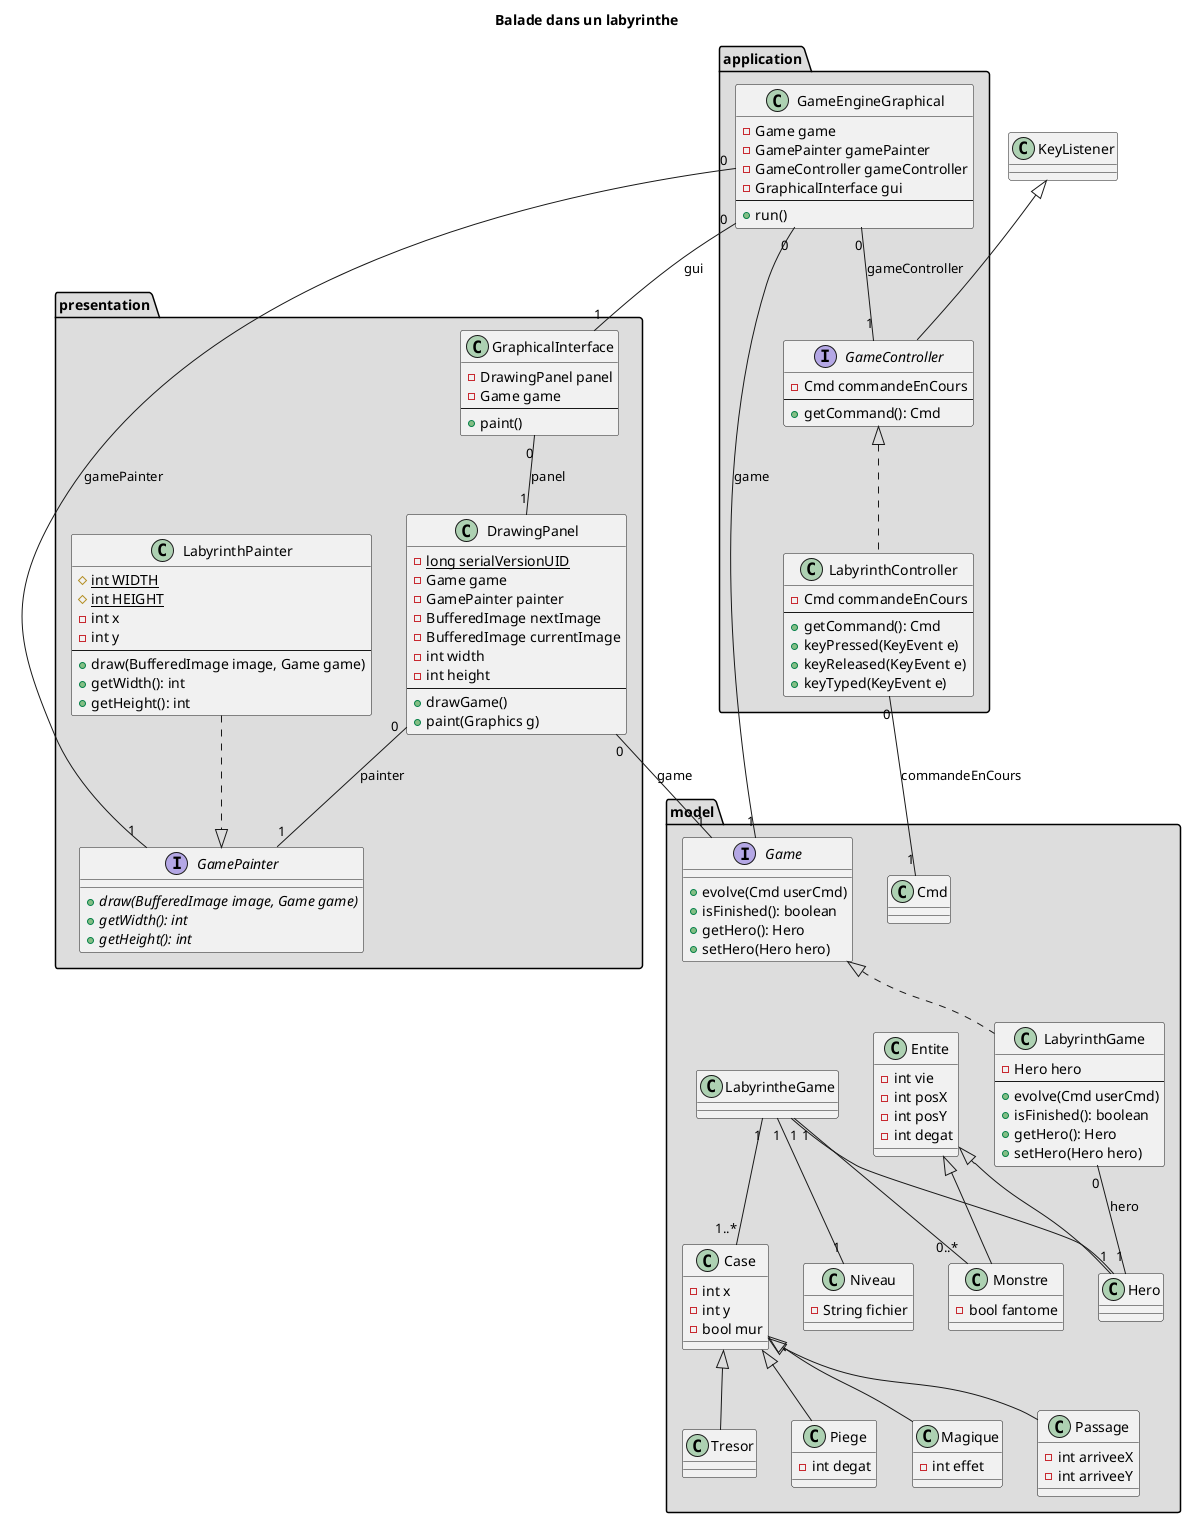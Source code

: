 @startuml

title Balade dans un labyrinthe

package "model" #DDDDDD {

    interface Game {
        +evolve(Cmd userCmd)
        +isFinished(): boolean
        +getHero(): Hero
        +setHero(Hero hero)
    }

    class LabyrinthGame {
        -Hero hero
        --
        +evolve(Cmd userCmd)
        +isFinished(): boolean
        +getHero(): Hero
        +setHero(Hero hero)
    }

    Game <|.. LabyrinthGame
    LabyrinthGame "0" -- "1" Hero : hero

    class Entite {
        -int vie
        -int posX
        -int posY
        -int degat
    }

    class Hero {

    }

    class Monstre {
        -bool fantome
    }

    Entite <|-- Hero
    Entite <|-- Monstre

    class LabyrintheGame {
    }

    LabyrintheGame "1" -- "1" Hero
    LabyrintheGame "1" -- "0..*" Monstre

    class Niveau {
        -String fichier
    }

    LabyrintheGame "1" -- "1" Niveau

    class Case {
        -int x
        -int y
        -bool mur
    }

    LabyrintheGame "1" -- "1..*" Case

    class Tresor {
    }

    class Piege {
        -int degat
    }

    class Magique {
        -int effet
    }

    class Passage {
        -int arriveeX
        -int arriveeY
    }

    class Cmd {

    }

    Case <|-- Tresor
    Case <|-- Piege
    Case <|-- Magique
    Case <|-- Passage
}

package "presentation" #DDDDDD {

    class DrawingPanel {
        - {static} long serialVersionUID
        - Game game
        - GamePainter painter
        - BufferedImage nextImage
        - BufferedImage currentImage
        - int width
        - int height
        --
        + drawGame()
        + paint(Graphics g)
    }

    interface GamePainter {
        + {abstract} draw(BufferedImage image, Game game)
        + {abstract} getWidth(): int
        + {abstract} getHeight(): int
    }

    class GraphicalInterface {
        - DrawingPanel panel
        - Game game
        --
        + paint()
    }

    class LabyrinthPainter {
        # {static} int WIDTH
        # {static} int HEIGHT
        - int x
        - int y
        --
        + draw(BufferedImage image, Game game)
        + getWidth(): int
        + getHeight(): int
    }
}

DrawingPanel "0" -- "1" Game : game
DrawingPanel "0" -- "1" GamePainter : painter
GraphicalInterface "0" -- "1" DrawingPanel : panel
LabyrinthPainter ..|> GamePainter

package "application" #DDDDDD {

    interface GameController {
        -Cmd commandeEnCours
        --
        +getCommand(): Cmd
    }

    class LabyrinthController {
        -Cmd commandeEnCours
        --
        +getCommand(): Cmd
        +keyPressed(KeyEvent e)
        +keyReleased(KeyEvent e)
        +keyTyped(KeyEvent e)
    }

    class GameEngineGraphical {
        -Game game
        -GamePainter gamePainter
        -GameController gameController
        -GraphicalInterface gui
        --
        +run()
    }

}

KeyListener <|-- GameController

GameController <|.. LabyrinthController

LabyrinthController "0" -- "1" Cmd : commandeEnCours

GameEngineGraphical "0" -- "1" Game : game
GameEngineGraphical "0" -- "1" GamePainter : gamePainter
GameEngineGraphical "0" -- "1" GameController : gameController
GameEngineGraphical "0" -- "1" GraphicalInterface : gui



@enduml
